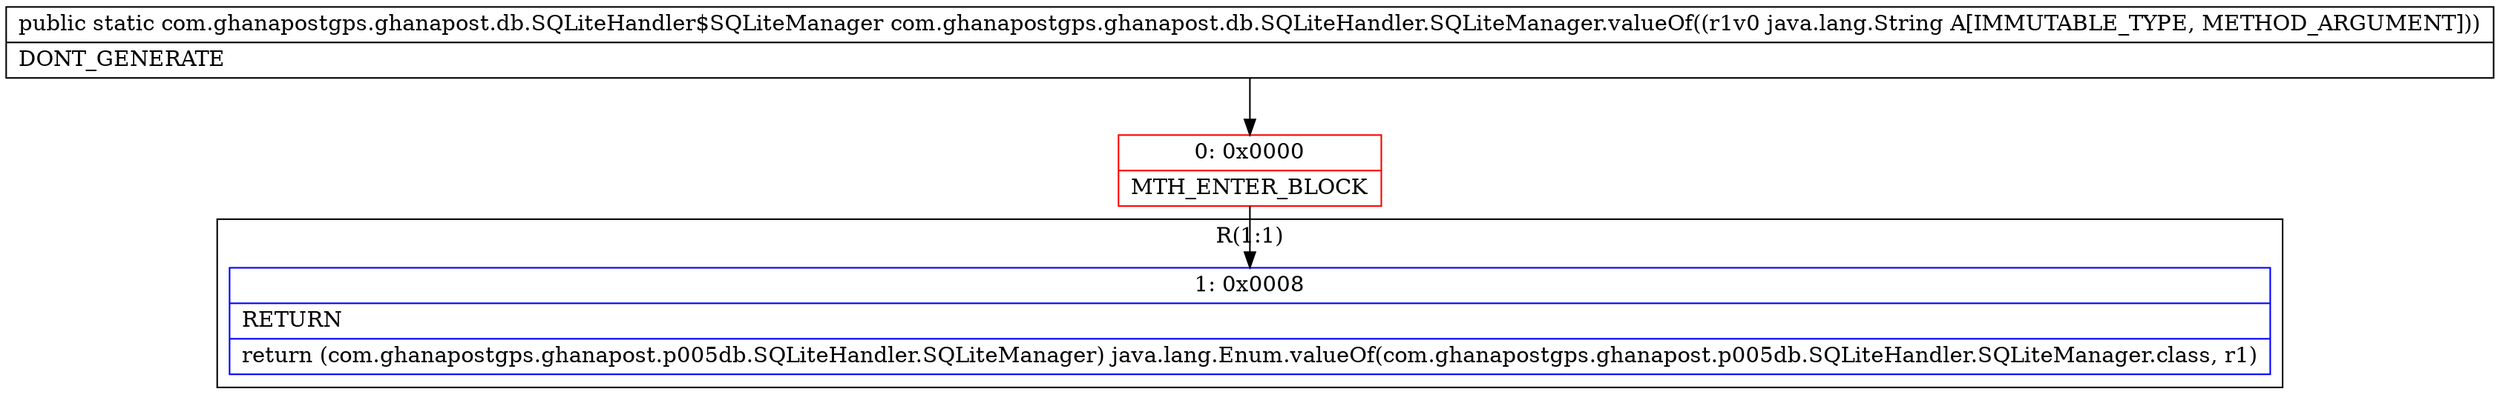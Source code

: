digraph "CFG forcom.ghanapostgps.ghanapost.db.SQLiteHandler.SQLiteManager.valueOf(Ljava\/lang\/String;)Lcom\/ghanapostgps\/ghanapost\/db\/SQLiteHandler$SQLiteManager;" {
subgraph cluster_Region_1300398481 {
label = "R(1:1)";
node [shape=record,color=blue];
Node_1 [shape=record,label="{1\:\ 0x0008|RETURN\l|return (com.ghanapostgps.ghanapost.p005db.SQLiteHandler.SQLiteManager) java.lang.Enum.valueOf(com.ghanapostgps.ghanapost.p005db.SQLiteHandler.SQLiteManager.class, r1)\l}"];
}
Node_0 [shape=record,color=red,label="{0\:\ 0x0000|MTH_ENTER_BLOCK\l}"];
MethodNode[shape=record,label="{public static com.ghanapostgps.ghanapost.db.SQLiteHandler$SQLiteManager com.ghanapostgps.ghanapost.db.SQLiteHandler.SQLiteManager.valueOf((r1v0 java.lang.String A[IMMUTABLE_TYPE, METHOD_ARGUMENT]))  | DONT_GENERATE\l}"];
MethodNode -> Node_0;
Node_0 -> Node_1;
}

